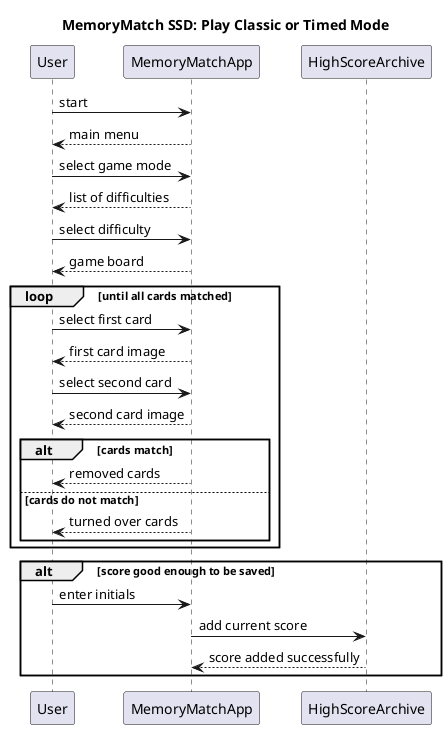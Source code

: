 @startuml
title MemoryMatch SSD: Play Classic or Timed Mode

User -> MemoryMatchApp : start
User <-- MemoryMatchApp : main menu
User -> MemoryMatchApp : select game mode
User <-- MemoryMatchApp : list of difficulties
User -> MemoryMatchApp : select difficulty
User <-- MemoryMatchApp : game board
loop until all cards matched
User -> MemoryMatchApp: select first card
User <-- MemoryMatchApp : first card image
User -> MemoryMatchApp : select second card
User <-- MemoryMatchApp : second card image
alt cards match
User <-- MemoryMatchApp : removed cards
else cards do not match
User <-- MemoryMatchApp : turned over cards
end
end
alt score good enough to be saved
User -> MemoryMatchApp : enter initials
MemoryMatchApp -> HighScoreArchive : add current score
MemoryMatchApp <-- HighScoreArchive : score added successfully
end



@enduml

